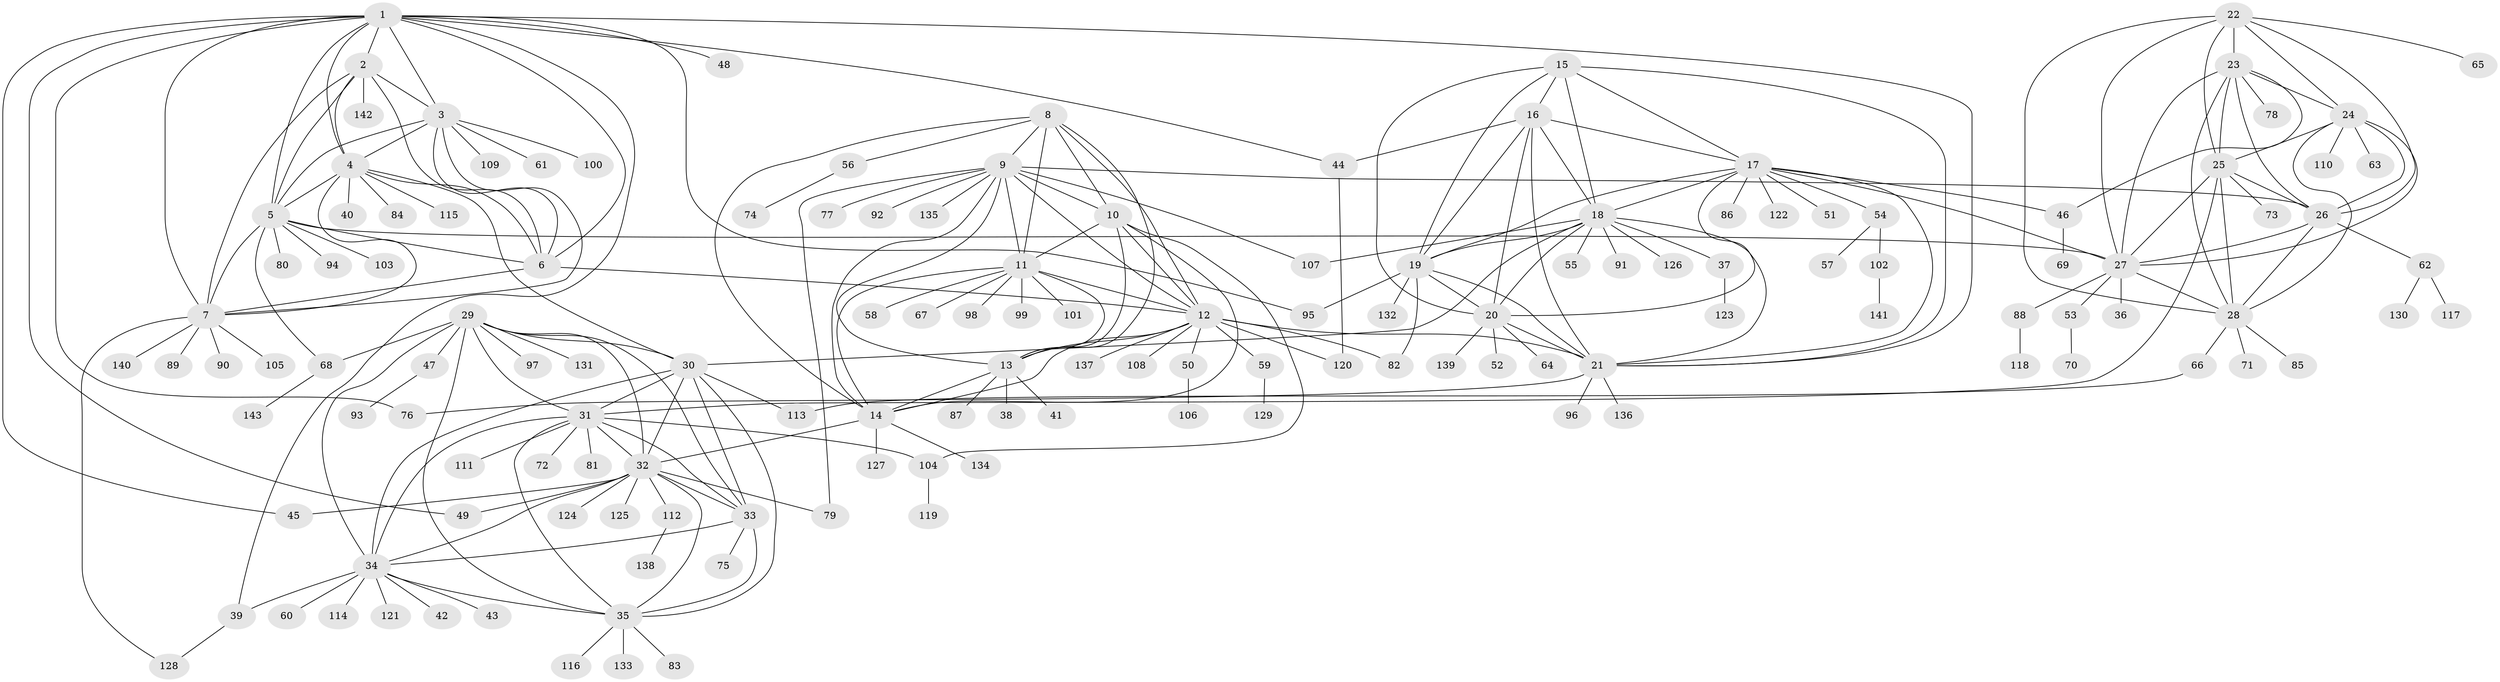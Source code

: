 // coarse degree distribution, {4: 0.014084507042253521, 3: 0.028169014084507043, 2: 0.04225352112676056, 5: 0.014084507042253521, 6: 0.028169014084507043, 9: 0.014084507042253521, 11: 0.014084507042253521, 1: 0.7746478873239436, 15: 0.014084507042253521, 10: 0.014084507042253521, 13: 0.04225352112676056}
// Generated by graph-tools (version 1.1) at 2025/57/03/04/25 21:57:59]
// undirected, 143 vertices, 238 edges
graph export_dot {
graph [start="1"]
  node [color=gray90,style=filled];
  1;
  2;
  3;
  4;
  5;
  6;
  7;
  8;
  9;
  10;
  11;
  12;
  13;
  14;
  15;
  16;
  17;
  18;
  19;
  20;
  21;
  22;
  23;
  24;
  25;
  26;
  27;
  28;
  29;
  30;
  31;
  32;
  33;
  34;
  35;
  36;
  37;
  38;
  39;
  40;
  41;
  42;
  43;
  44;
  45;
  46;
  47;
  48;
  49;
  50;
  51;
  52;
  53;
  54;
  55;
  56;
  57;
  58;
  59;
  60;
  61;
  62;
  63;
  64;
  65;
  66;
  67;
  68;
  69;
  70;
  71;
  72;
  73;
  74;
  75;
  76;
  77;
  78;
  79;
  80;
  81;
  82;
  83;
  84;
  85;
  86;
  87;
  88;
  89;
  90;
  91;
  92;
  93;
  94;
  95;
  96;
  97;
  98;
  99;
  100;
  101;
  102;
  103;
  104;
  105;
  106;
  107;
  108;
  109;
  110;
  111;
  112;
  113;
  114;
  115;
  116;
  117;
  118;
  119;
  120;
  121;
  122;
  123;
  124;
  125;
  126;
  127;
  128;
  129;
  130;
  131;
  132;
  133;
  134;
  135;
  136;
  137;
  138;
  139;
  140;
  141;
  142;
  143;
  1 -- 2;
  1 -- 3;
  1 -- 4;
  1 -- 5;
  1 -- 6;
  1 -- 7;
  1 -- 21;
  1 -- 39;
  1 -- 44;
  1 -- 45;
  1 -- 48;
  1 -- 49;
  1 -- 76;
  1 -- 95;
  2 -- 3;
  2 -- 4;
  2 -- 5;
  2 -- 6;
  2 -- 7;
  2 -- 142;
  3 -- 4;
  3 -- 5;
  3 -- 6;
  3 -- 7;
  3 -- 61;
  3 -- 100;
  3 -- 109;
  4 -- 5;
  4 -- 6;
  4 -- 7;
  4 -- 30;
  4 -- 40;
  4 -- 84;
  4 -- 115;
  5 -- 6;
  5 -- 7;
  5 -- 27;
  5 -- 68;
  5 -- 80;
  5 -- 94;
  5 -- 103;
  6 -- 7;
  6 -- 12;
  7 -- 89;
  7 -- 90;
  7 -- 105;
  7 -- 128;
  7 -- 140;
  8 -- 9;
  8 -- 10;
  8 -- 11;
  8 -- 12;
  8 -- 13;
  8 -- 14;
  8 -- 56;
  9 -- 10;
  9 -- 11;
  9 -- 12;
  9 -- 13;
  9 -- 14;
  9 -- 26;
  9 -- 77;
  9 -- 79;
  9 -- 92;
  9 -- 107;
  9 -- 135;
  10 -- 11;
  10 -- 12;
  10 -- 13;
  10 -- 14;
  10 -- 104;
  11 -- 12;
  11 -- 13;
  11 -- 14;
  11 -- 58;
  11 -- 67;
  11 -- 98;
  11 -- 99;
  11 -- 101;
  12 -- 13;
  12 -- 14;
  12 -- 21;
  12 -- 50;
  12 -- 59;
  12 -- 82;
  12 -- 108;
  12 -- 120;
  12 -- 137;
  13 -- 14;
  13 -- 38;
  13 -- 41;
  13 -- 87;
  14 -- 32;
  14 -- 127;
  14 -- 134;
  15 -- 16;
  15 -- 17;
  15 -- 18;
  15 -- 19;
  15 -- 20;
  15 -- 21;
  16 -- 17;
  16 -- 18;
  16 -- 19;
  16 -- 20;
  16 -- 21;
  16 -- 44;
  17 -- 18;
  17 -- 19;
  17 -- 20;
  17 -- 21;
  17 -- 27;
  17 -- 46;
  17 -- 51;
  17 -- 54;
  17 -- 86;
  17 -- 122;
  18 -- 19;
  18 -- 20;
  18 -- 21;
  18 -- 30;
  18 -- 37;
  18 -- 55;
  18 -- 91;
  18 -- 107;
  18 -- 126;
  19 -- 20;
  19 -- 21;
  19 -- 82;
  19 -- 95;
  19 -- 132;
  20 -- 21;
  20 -- 52;
  20 -- 64;
  20 -- 139;
  21 -- 76;
  21 -- 96;
  21 -- 136;
  22 -- 23;
  22 -- 24;
  22 -- 25;
  22 -- 26;
  22 -- 27;
  22 -- 28;
  22 -- 65;
  23 -- 24;
  23 -- 25;
  23 -- 26;
  23 -- 27;
  23 -- 28;
  23 -- 46;
  23 -- 78;
  24 -- 25;
  24 -- 26;
  24 -- 27;
  24 -- 28;
  24 -- 63;
  24 -- 110;
  25 -- 26;
  25 -- 27;
  25 -- 28;
  25 -- 31;
  25 -- 73;
  26 -- 27;
  26 -- 28;
  26 -- 62;
  27 -- 28;
  27 -- 36;
  27 -- 53;
  27 -- 88;
  28 -- 66;
  28 -- 71;
  28 -- 85;
  29 -- 30;
  29 -- 31;
  29 -- 32;
  29 -- 33;
  29 -- 34;
  29 -- 35;
  29 -- 47;
  29 -- 68;
  29 -- 97;
  29 -- 131;
  30 -- 31;
  30 -- 32;
  30 -- 33;
  30 -- 34;
  30 -- 35;
  30 -- 113;
  31 -- 32;
  31 -- 33;
  31 -- 34;
  31 -- 35;
  31 -- 72;
  31 -- 81;
  31 -- 104;
  31 -- 111;
  32 -- 33;
  32 -- 34;
  32 -- 35;
  32 -- 45;
  32 -- 49;
  32 -- 79;
  32 -- 112;
  32 -- 124;
  32 -- 125;
  33 -- 34;
  33 -- 35;
  33 -- 75;
  34 -- 35;
  34 -- 39;
  34 -- 42;
  34 -- 43;
  34 -- 60;
  34 -- 114;
  34 -- 121;
  35 -- 83;
  35 -- 116;
  35 -- 133;
  37 -- 123;
  39 -- 128;
  44 -- 120;
  46 -- 69;
  47 -- 93;
  50 -- 106;
  53 -- 70;
  54 -- 57;
  54 -- 102;
  56 -- 74;
  59 -- 129;
  62 -- 117;
  62 -- 130;
  66 -- 113;
  68 -- 143;
  88 -- 118;
  102 -- 141;
  104 -- 119;
  112 -- 138;
}
